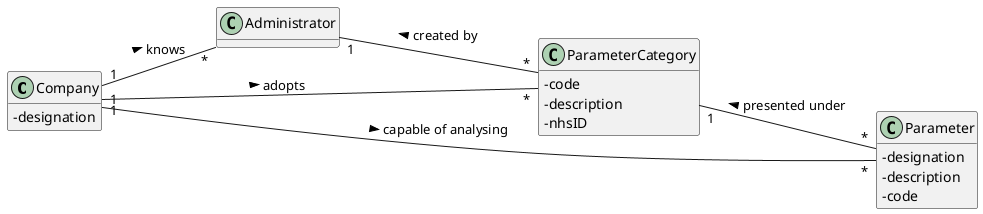 @startuml
'https://plantuml.com/class-diagram
hide methods
left to right direction
class Company
class Administrator
class ParameterCategory
class Parameter


Company "1" -- "*" Parameter : > capable of analysing
Company "1" -- "*" ParameterCategory : > adopts
Company "1" -- "*" Administrator : > knows
ParameterCategory "1" -- "*" Parameter : < presented under
Administrator "1" -- "*" ParameterCategory : < created by

skinparam classAttributeIconSize 0
class Company{
-designation
}



class ParameterCategory{
-code
-description
-nhsID
}

class Parameter{
-designation
-description
-code
}

class Administrator{
}


@enduml